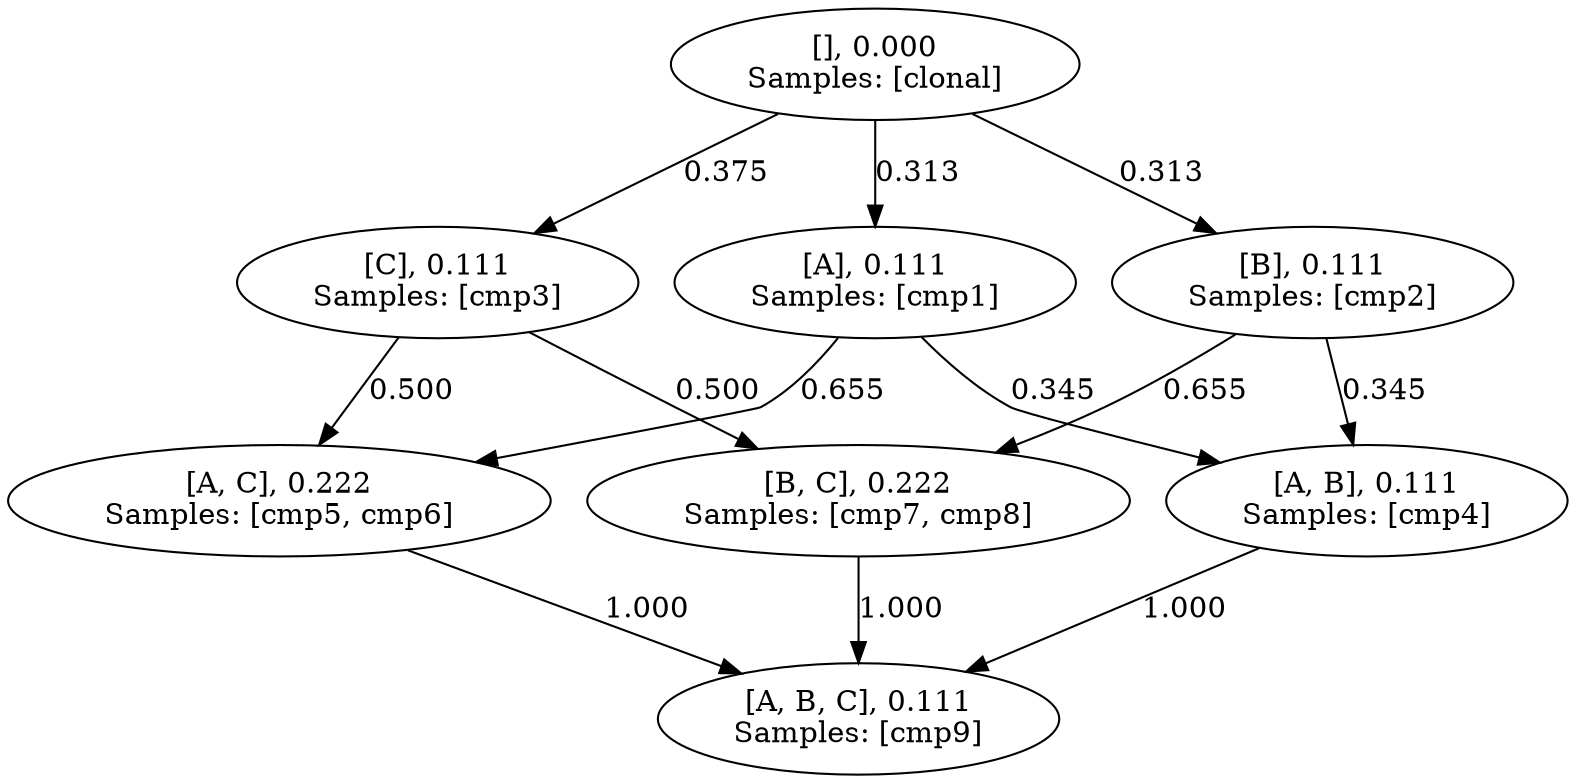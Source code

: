 digraph g{
0 [label="[], 0.000
Samples: [clonal]
"]
1 [label="[C], 0.111
Samples: [cmp3]
"]
2 [label="[B], 0.111
Samples: [cmp2]
"]
3 [label="[A], 0.111
Samples: [cmp1]
"]
4 [label="[B, C], 0.222
Samples: [cmp7, cmp8]
"]
5 [label="[A, C], 0.222
Samples: [cmp5, cmp6]
"]
6 [label="[A, B], 0.111
Samples: [cmp4]
"]
7 [label="[A, B, C], 0.111
Samples: [cmp9]
"]
0 -> 1[label="0.375"]
0 -> 2[label="0.313"]
0 -> 3[label="0.313"]
1 -> 4[label="0.500"]
1 -> 5[label="0.500"]
2 -> 4[label="0.655"]
2 -> 6[label="0.345"]
3 -> 5[label="0.655"]
3 -> 6[label="0.345"]
4 -> 7[label="1.000"]
5 -> 7[label="1.000"]
6 -> 7[label="1.000"]
}
